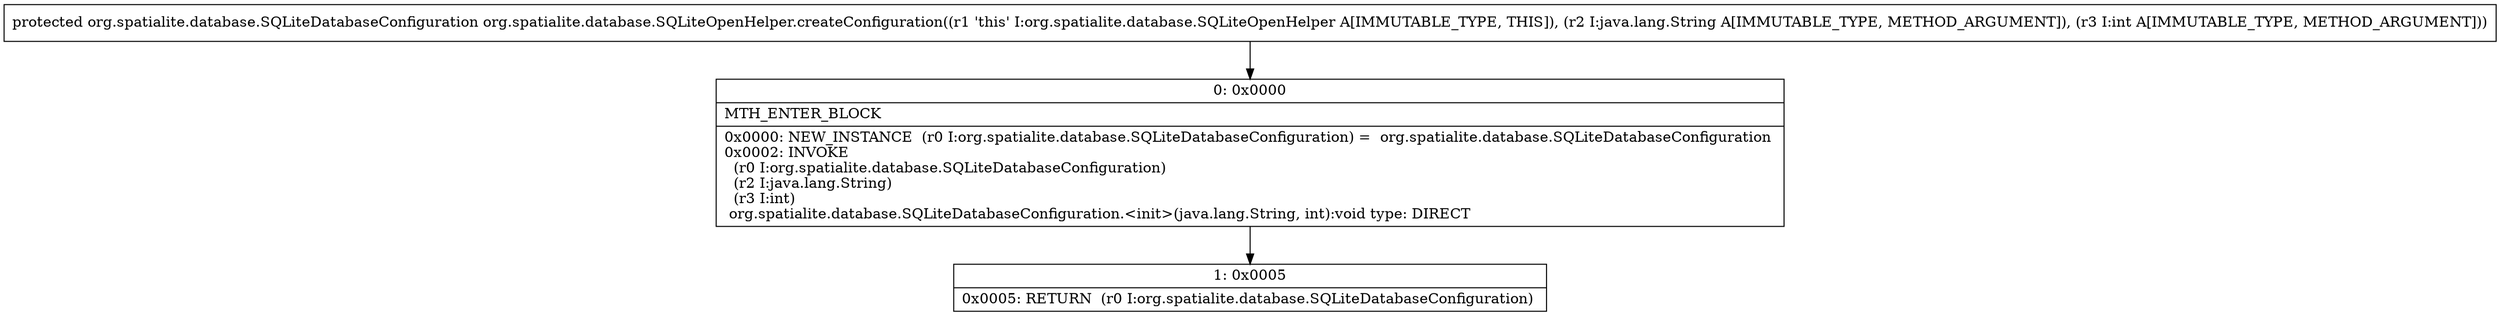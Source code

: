 digraph "CFG fororg.spatialite.database.SQLiteOpenHelper.createConfiguration(Ljava\/lang\/String;I)Lorg\/spatialite\/database\/SQLiteDatabaseConfiguration;" {
Node_0 [shape=record,label="{0\:\ 0x0000|MTH_ENTER_BLOCK\l|0x0000: NEW_INSTANCE  (r0 I:org.spatialite.database.SQLiteDatabaseConfiguration) =  org.spatialite.database.SQLiteDatabaseConfiguration \l0x0002: INVOKE  \l  (r0 I:org.spatialite.database.SQLiteDatabaseConfiguration)\l  (r2 I:java.lang.String)\l  (r3 I:int)\l org.spatialite.database.SQLiteDatabaseConfiguration.\<init\>(java.lang.String, int):void type: DIRECT \l}"];
Node_1 [shape=record,label="{1\:\ 0x0005|0x0005: RETURN  (r0 I:org.spatialite.database.SQLiteDatabaseConfiguration) \l}"];
MethodNode[shape=record,label="{protected org.spatialite.database.SQLiteDatabaseConfiguration org.spatialite.database.SQLiteOpenHelper.createConfiguration((r1 'this' I:org.spatialite.database.SQLiteOpenHelper A[IMMUTABLE_TYPE, THIS]), (r2 I:java.lang.String A[IMMUTABLE_TYPE, METHOD_ARGUMENT]), (r3 I:int A[IMMUTABLE_TYPE, METHOD_ARGUMENT])) }"];
MethodNode -> Node_0;
Node_0 -> Node_1;
}

